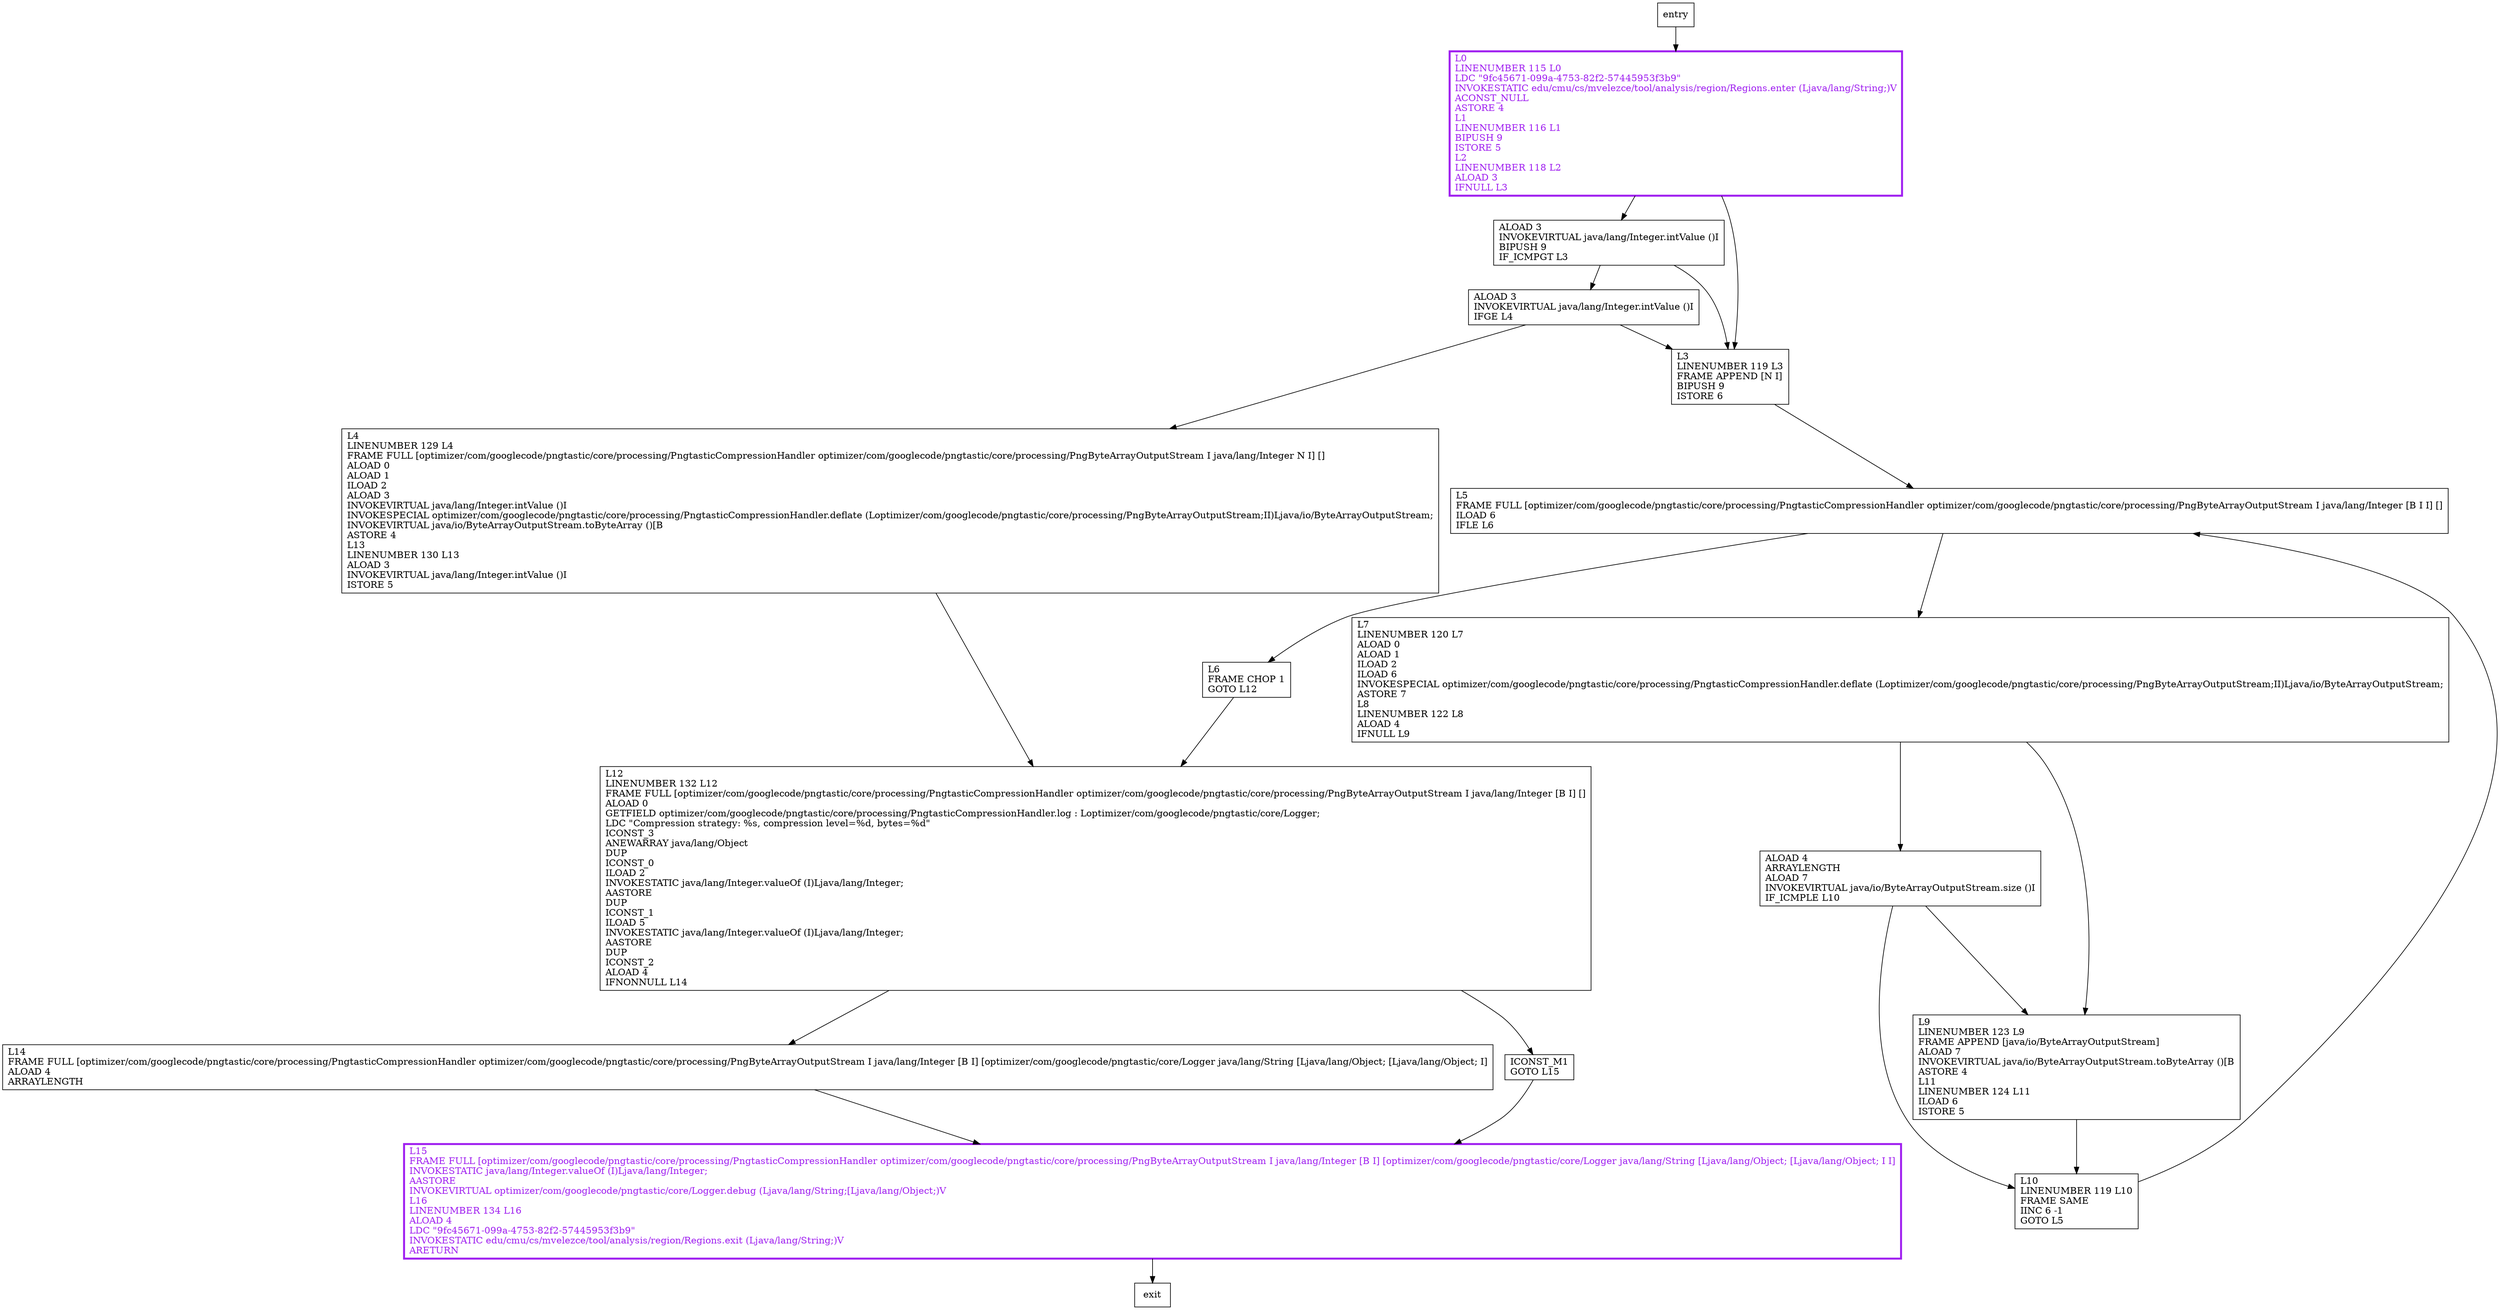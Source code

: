 digraph deflateImageData {
node [shape=record];
1930198525 [label="ALOAD 3\lINVOKEVIRTUAL java/lang/Integer.intValue ()I\lBIPUSH 9\lIF_ICMPGT L3\l"];
1347771391 [label="L9\lLINENUMBER 123 L9\lFRAME APPEND [java/io/ByteArrayOutputStream]\lALOAD 7\lINVOKEVIRTUAL java/io/ByteArrayOutputStream.toByteArray ()[B\lASTORE 4\lL11\lLINENUMBER 124 L11\lILOAD 6\lISTORE 5\l"];
1657786161 [label="L10\lLINENUMBER 119 L10\lFRAME SAME\lIINC 6 -1\lGOTO L5\l"];
1382018898 [label="ALOAD 3\lINVOKEVIRTUAL java/lang/Integer.intValue ()I\lIFGE L4\l"];
1795994802 [label="L3\lLINENUMBER 119 L3\lFRAME APPEND [N I]\lBIPUSH 9\lISTORE 6\l"];
1840145844 [label="L6\lFRAME CHOP 1\lGOTO L12\l"];
794452078 [label="L15\lFRAME FULL [optimizer/com/googlecode/pngtastic/core/processing/PngtasticCompressionHandler optimizer/com/googlecode/pngtastic/core/processing/PngByteArrayOutputStream I java/lang/Integer [B I] [optimizer/com/googlecode/pngtastic/core/Logger java/lang/String [Ljava/lang/Object; [Ljava/lang/Object; I I]\lINVOKESTATIC java/lang/Integer.valueOf (I)Ljava/lang/Integer;\lAASTORE\lINVOKEVIRTUAL optimizer/com/googlecode/pngtastic/core/Logger.debug (Ljava/lang/String;[Ljava/lang/Object;)V\lL16\lLINENUMBER 134 L16\lALOAD 4\lLDC \"9fc45671-099a-4753-82f2-57445953f3b9\"\lINVOKESTATIC edu/cmu/cs/mvelezce/tool/analysis/region/Regions.exit (Ljava/lang/String;)V\lARETURN\l"];
2094175962 [label="ALOAD 4\lARRAYLENGTH\lALOAD 7\lINVOKEVIRTUAL java/io/ByteArrayOutputStream.size ()I\lIF_ICMPLE L10\l"];
1669981267 [label="L4\lLINENUMBER 129 L4\lFRAME FULL [optimizer/com/googlecode/pngtastic/core/processing/PngtasticCompressionHandler optimizer/com/googlecode/pngtastic/core/processing/PngByteArrayOutputStream I java/lang/Integer N I] []\lALOAD 0\lALOAD 1\lILOAD 2\lALOAD 3\lINVOKEVIRTUAL java/lang/Integer.intValue ()I\lINVOKESPECIAL optimizer/com/googlecode/pngtastic/core/processing/PngtasticCompressionHandler.deflate (Loptimizer/com/googlecode/pngtastic/core/processing/PngByteArrayOutputStream;II)Ljava/io/ByteArrayOutputStream;\lINVOKEVIRTUAL java/io/ByteArrayOutputStream.toByteArray ()[B\lASTORE 4\lL13\lLINENUMBER 130 L13\lALOAD 3\lINVOKEVIRTUAL java/lang/Integer.intValue ()I\lISTORE 5\l"];
218373349 [label="L12\lLINENUMBER 132 L12\lFRAME FULL [optimizer/com/googlecode/pngtastic/core/processing/PngtasticCompressionHandler optimizer/com/googlecode/pngtastic/core/processing/PngByteArrayOutputStream I java/lang/Integer [B I] []\lALOAD 0\lGETFIELD optimizer/com/googlecode/pngtastic/core/processing/PngtasticCompressionHandler.log : Loptimizer/com/googlecode/pngtastic/core/Logger;\lLDC \"Compression strategy: %s, compression level=%d, bytes=%d\"\lICONST_3\lANEWARRAY java/lang/Object\lDUP\lICONST_0\lILOAD 2\lINVOKESTATIC java/lang/Integer.valueOf (I)Ljava/lang/Integer;\lAASTORE\lDUP\lICONST_1\lILOAD 5\lINVOKESTATIC java/lang/Integer.valueOf (I)Ljava/lang/Integer;\lAASTORE\lDUP\lICONST_2\lALOAD 4\lIFNONNULL L14\l"];
2012490567 [label="L5\lFRAME FULL [optimizer/com/googlecode/pngtastic/core/processing/PngtasticCompressionHandler optimizer/com/googlecode/pngtastic/core/processing/PngByteArrayOutputStream I java/lang/Integer [B I I] []\lILOAD 6\lIFLE L6\l"];
634554028 [label="L0\lLINENUMBER 115 L0\lLDC \"9fc45671-099a-4753-82f2-57445953f3b9\"\lINVOKESTATIC edu/cmu/cs/mvelezce/tool/analysis/region/Regions.enter (Ljava/lang/String;)V\lACONST_NULL\lASTORE 4\lL1\lLINENUMBER 116 L1\lBIPUSH 9\lISTORE 5\lL2\lLINENUMBER 118 L2\lALOAD 3\lIFNULL L3\l"];
1695035353 [label="L14\lFRAME FULL [optimizer/com/googlecode/pngtastic/core/processing/PngtasticCompressionHandler optimizer/com/googlecode/pngtastic/core/processing/PngByteArrayOutputStream I java/lang/Integer [B I] [optimizer/com/googlecode/pngtastic/core/Logger java/lang/String [Ljava/lang/Object; [Ljava/lang/Object; I]\lALOAD 4\lARRAYLENGTH\l"];
2040709646 [label="ICONST_M1\lGOTO L15\l"];
2111639145 [label="L7\lLINENUMBER 120 L7\lALOAD 0\lALOAD 1\lILOAD 2\lILOAD 6\lINVOKESPECIAL optimizer/com/googlecode/pngtastic/core/processing/PngtasticCompressionHandler.deflate (Loptimizer/com/googlecode/pngtastic/core/processing/PngByteArrayOutputStream;II)Ljava/io/ByteArrayOutputStream;\lASTORE 7\lL8\lLINENUMBER 122 L8\lALOAD 4\lIFNULL L9\l"];
entry;
exit;
1930198525 -> 1382018898;
1930198525 -> 1795994802;
1347771391 -> 1657786161;
1657786161 -> 2012490567;
1382018898 -> 1795994802;
1382018898 -> 1669981267;
1795994802 -> 2012490567;
1840145844 -> 218373349;
794452078 -> exit;
2094175962 -> 1657786161;
2094175962 -> 1347771391;
entry -> 634554028;
1669981267 -> 218373349;
218373349 -> 1695035353;
218373349 -> 2040709646;
2012490567 -> 1840145844;
2012490567 -> 2111639145;
634554028 -> 1930198525;
634554028 -> 1795994802;
1695035353 -> 794452078;
2040709646 -> 794452078;
2111639145 -> 1347771391;
2111639145 -> 2094175962;
634554028[fontcolor="purple", penwidth=3, color="purple"];
794452078[fontcolor="purple", penwidth=3, color="purple"];
}
